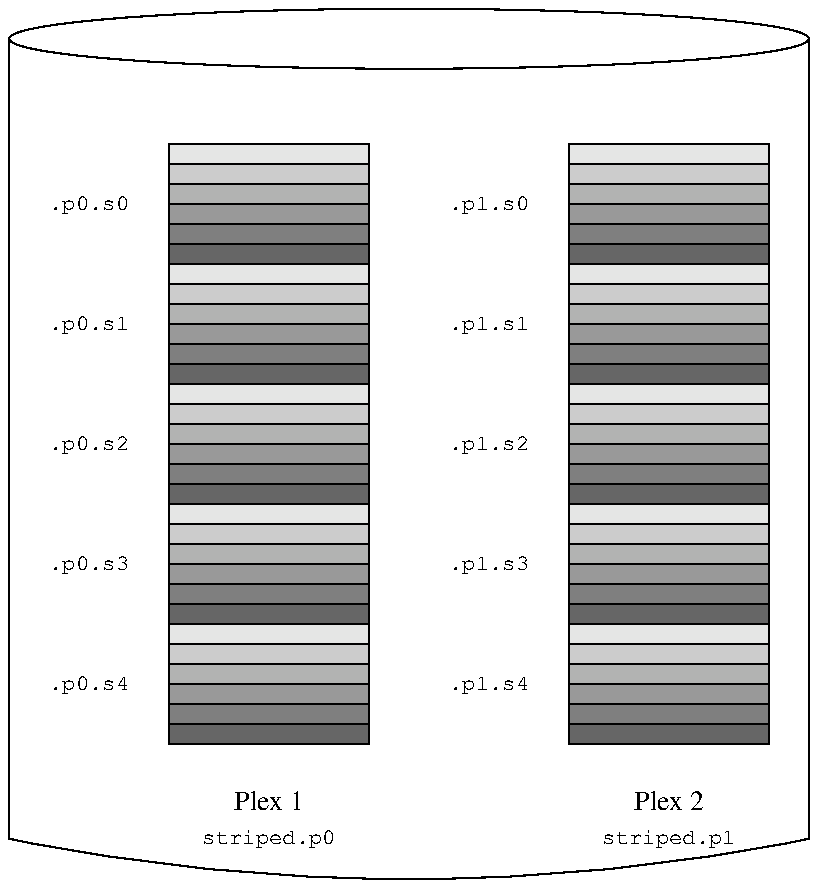 .\" $FreeBSD: doc/share/images/books/handbook/vinum/vinum-raid10-vol.pic,v 1.2 2007/05/19 20:23:58 therek Exp $
.PS
move right 1i
T: ellipse ht .3i wid 4i
   line from T.e down 4i
   line from T.w down 4i
B: arc rad 10i to T.e+(0,-4)

P1: S1: box ht .6i wid 1i with .c at T.w+(1.3,-0.825)
    S2: box ht .6i wid 1i
    S3: box ht .6i wid 1i
    S4: box ht .6i wid 1i
    S5: box ht .6i wid 1i
        "Plex 1" at S5.s+(0,-.3)
        move down .17i; "\s-2\f(CWstriped.p0\fP\s0"

P1: S11: box ht .6i wid 1i with .c at T.w+(3.3,-0.825)
    S12: box ht .6i wid 1i
    S13: box ht .6i wid 1i
    S14: box ht .6i wid 1i
    S15: box ht .6i wid 1i
        "Plex 2" at S15.s+(0,-.3)
        move down .17i; "\s-2\f(CWstriped.p1\fP\s0"

 "\f(CW\s-2.p0.s0\fP\s0" at S1.w-(.2,0) rjust
 "\f(CW\s-2.p0.s1\fP\s0" at S2.w-(.2,0) rjust
 "\f(CW\s-2.p0.s2\fP\s0" at S3.w-(.2,0) rjust
 "\f(CW\s-2.p0.s3\fP\s0" at S4.w-(.2,0) rjust
 "\f(CW\s-2.p0.s4\fP\s0" at S5.w-(.2,0) rjust

 "\f(CW\s-2.p1.s0\fP\s0" at S11.w-(.2,0) rjust
 "\f(CW\s-2.p1.s1\fP\s0" at S12.w-(.2,0) rjust
 "\f(CW\s-2.p1.s2\fP\s0" at S13.w-(.2,0) rjust
 "\f(CW\s-2.p1.s3\fP\s0" at S14.w-(.2,0) rjust
 "\f(CW\s-2.p1.s4\fP\s0" at S15.w-(.2,0) rjust

.\" Stripes
  box filled .1 wid 1i ht .1i at S1.n+(0, -.05)
  box filled .2 wid 1i ht .1i at S1.n+(0, -.15)
  box filled .3 wid 1i ht .1i at S1.n+(0, -.25)
  box filled .4 wid 1i ht .1i at S1.n+(0, -.35)
  box filled .5 wid 1i ht .1i at S1.n+(0, -.45)
  box filled .6 wid 1i ht .1i at S1.n+(0, -.55)

  box filled .1 wid 1i ht .1i at S2.n+(0, -.05)
  box filled .2 wid 1i ht .1i at S2.n+(0, -.15)
  box filled .3 wid 1i ht .1i at S2.n+(0, -.25)
  box filled .4 wid 1i ht .1i at S2.n+(0, -.35)
  box filled .5 wid 1i ht .1i at S2.n+(0, -.45)
  box filled .6 wid 1i ht .1i at S2.n+(0, -.55)

  box filled .1 wid 1i ht .1i at S3.n+(0, -.05)
  box filled .2 wid 1i ht .1i at S3.n+(0, -.15)
  box filled .3 wid 1i ht .1i at S3.n+(0, -.25)
  box filled .4 wid 1i ht .1i at S3.n+(0, -.35)
  box filled .5 wid 1i ht .1i at S3.n+(0, -.45)
  box filled .6 wid 1i ht .1i at S3.n+(0, -.55)

  box filled .1 wid 1i ht .1i at S4.n+(0, -.05)
  box filled .2 wid 1i ht .1i at S4.n+(0, -.15)
  box filled .3 wid 1i ht .1i at S4.n+(0, -.25)
  box filled .4 wid 1i ht .1i at S4.n+(0, -.35)
  box filled .5 wid 1i ht .1i at S4.n+(0, -.45)
  box filled .6 wid 1i ht .1i at S4.n+(0, -.55)

  box filled .1 wid 1i ht .1i at S5.n+(0, -.05)
  box filled .2 wid 1i ht .1i at S5.n+(0, -.15)
  box filled .3 wid 1i ht .1i at S5.n+(0, -.25)
  box filled .4 wid 1i ht .1i at S5.n+(0, -.35)
  box filled .5 wid 1i ht .1i at S5.n+(0, -.45)
  box filled .6 wid 1i ht .1i at S5.n+(0, -.55)

  box filled .1 wid 1i ht .1i at S11.n+(0, -.05)
  box filled .2 wid 1i ht .1i at S11.n+(0, -.15)
  box filled .3 wid 1i ht .1i at S11.n+(0, -.25)
  box filled .4 wid 1i ht .1i at S11.n+(0, -.35)
  box filled .5 wid 1i ht .1i at S11.n+(0, -.45)
  box filled .6 wid 1i ht .1i at S11.n+(0, -.55)

  box filled .1 wid 1i ht .1i at S12.n+(0, -.05)
  box filled .2 wid 1i ht .1i at S12.n+(0, -.15)
  box filled .3 wid 1i ht .1i at S12.n+(0, -.25)
  box filled .4 wid 1i ht .1i at S12.n+(0, -.35)
  box filled .5 wid 1i ht .1i at S12.n+(0, -.45)
  box filled .6 wid 1i ht .1i at S12.n+(0, -.55)

  box filled .1 wid 1i ht .1i at S13.n+(0, -.05)
  box filled .2 wid 1i ht .1i at S13.n+(0, -.15)
  box filled .3 wid 1i ht .1i at S13.n+(0, -.25)
  box filled .4 wid 1i ht .1i at S13.n+(0, -.35)
  box filled .5 wid 1i ht .1i at S13.n+(0, -.45)
  box filled .6 wid 1i ht .1i at S13.n+(0, -.55)

  box filled .1 wid 1i ht .1i at S14.n+(0, -.05)
  box filled .2 wid 1i ht .1i at S14.n+(0, -.15)
  box filled .3 wid 1i ht .1i at S14.n+(0, -.25)
  box filled .4 wid 1i ht .1i at S14.n+(0, -.35)
  box filled .5 wid 1i ht .1i at S14.n+(0, -.45)
  box filled .6 wid 1i ht .1i at S14.n+(0, -.55)

  box filled .1 wid 1i ht .1i at S15.n+(0, -.05)
  box filled .2 wid 1i ht .1i at S15.n+(0, -.15)
  box filled .3 wid 1i ht .1i at S15.n+(0, -.25)
  box filled .4 wid 1i ht .1i at S15.n+(0, -.35)
  box filled .5 wid 1i ht .1i at S15.n+(0, -.45)
  box filled .6 wid 1i ht .1i at S15.n+(0, -.55)

.PE
